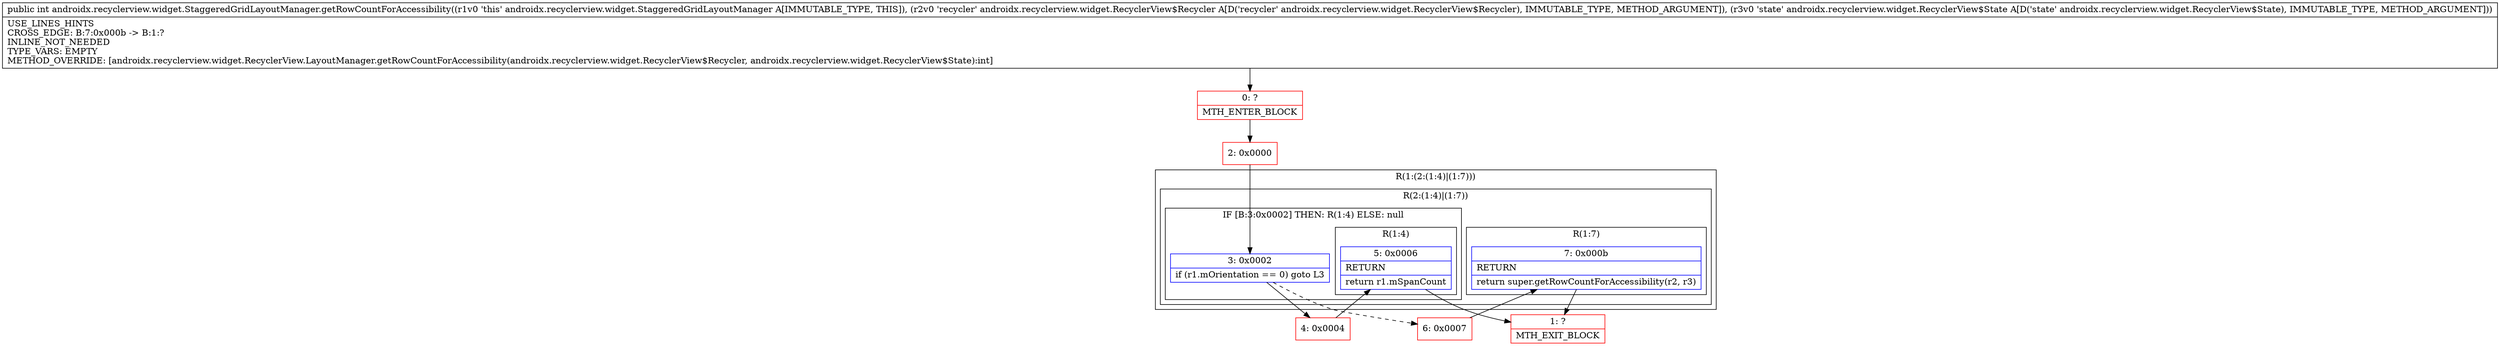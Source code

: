 digraph "CFG forandroidx.recyclerview.widget.StaggeredGridLayoutManager.getRowCountForAccessibility(Landroidx\/recyclerview\/widget\/RecyclerView$Recycler;Landroidx\/recyclerview\/widget\/RecyclerView$State;)I" {
subgraph cluster_Region_325630116 {
label = "R(1:(2:(1:4)|(1:7)))";
node [shape=record,color=blue];
subgraph cluster_Region_1563310663 {
label = "R(2:(1:4)|(1:7))";
node [shape=record,color=blue];
subgraph cluster_IfRegion_700750805 {
label = "IF [B:3:0x0002] THEN: R(1:4) ELSE: null";
node [shape=record,color=blue];
Node_3 [shape=record,label="{3\:\ 0x0002|if (r1.mOrientation == 0) goto L3\l}"];
subgraph cluster_Region_1942125174 {
label = "R(1:4)";
node [shape=record,color=blue];
Node_5 [shape=record,label="{5\:\ 0x0006|RETURN\l|return r1.mSpanCount\l}"];
}
}
subgraph cluster_Region_632901938 {
label = "R(1:7)";
node [shape=record,color=blue];
Node_7 [shape=record,label="{7\:\ 0x000b|RETURN\l|return super.getRowCountForAccessibility(r2, r3)\l}"];
}
}
}
Node_0 [shape=record,color=red,label="{0\:\ ?|MTH_ENTER_BLOCK\l}"];
Node_2 [shape=record,color=red,label="{2\:\ 0x0000}"];
Node_4 [shape=record,color=red,label="{4\:\ 0x0004}"];
Node_1 [shape=record,color=red,label="{1\:\ ?|MTH_EXIT_BLOCK\l}"];
Node_6 [shape=record,color=red,label="{6\:\ 0x0007}"];
MethodNode[shape=record,label="{public int androidx.recyclerview.widget.StaggeredGridLayoutManager.getRowCountForAccessibility((r1v0 'this' androidx.recyclerview.widget.StaggeredGridLayoutManager A[IMMUTABLE_TYPE, THIS]), (r2v0 'recycler' androidx.recyclerview.widget.RecyclerView$Recycler A[D('recycler' androidx.recyclerview.widget.RecyclerView$Recycler), IMMUTABLE_TYPE, METHOD_ARGUMENT]), (r3v0 'state' androidx.recyclerview.widget.RecyclerView$State A[D('state' androidx.recyclerview.widget.RecyclerView$State), IMMUTABLE_TYPE, METHOD_ARGUMENT]))  | USE_LINES_HINTS\lCROSS_EDGE: B:7:0x000b \-\> B:1:?\lINLINE_NOT_NEEDED\lTYPE_VARS: EMPTY\lMETHOD_OVERRIDE: [androidx.recyclerview.widget.RecyclerView.LayoutManager.getRowCountForAccessibility(androidx.recyclerview.widget.RecyclerView$Recycler, androidx.recyclerview.widget.RecyclerView$State):int]\l}"];
MethodNode -> Node_0;Node_3 -> Node_4;
Node_3 -> Node_6[style=dashed];
Node_5 -> Node_1;
Node_7 -> Node_1;
Node_0 -> Node_2;
Node_2 -> Node_3;
Node_4 -> Node_5;
Node_6 -> Node_7;
}

